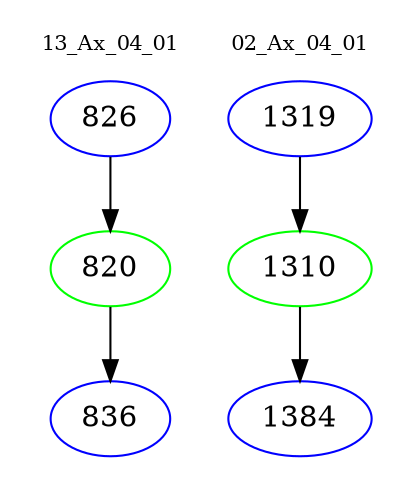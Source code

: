 digraph{
subgraph cluster_0 {
color = white
label = "13_Ax_04_01";
fontsize=10;
T0_826 [label="826", color="blue"]
T0_826 -> T0_820 [color="black"]
T0_820 [label="820", color="green"]
T0_820 -> T0_836 [color="black"]
T0_836 [label="836", color="blue"]
}
subgraph cluster_1 {
color = white
label = "02_Ax_04_01";
fontsize=10;
T1_1319 [label="1319", color="blue"]
T1_1319 -> T1_1310 [color="black"]
T1_1310 [label="1310", color="green"]
T1_1310 -> T1_1384 [color="black"]
T1_1384 [label="1384", color="blue"]
}
}
